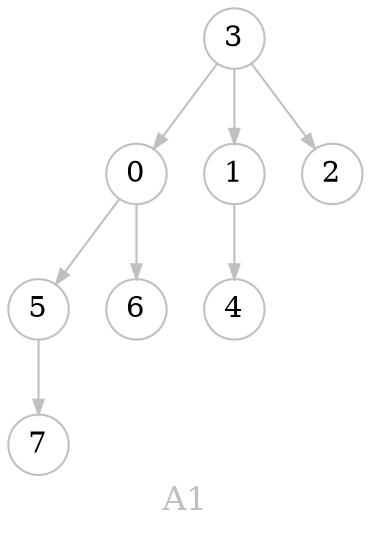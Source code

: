 digraph A1 {
	graph [bgcolor="#ffffff00" fontcolor=grey fontsize=16 label=A1 overlap=false]
	node [color=grey fixedsize=true fontsize=14 shape=circle style=filled width=0.4]
	edge [arrowsize=0.7 color=grey fontcolor=grey fontsize=12]
	node [fillcolor="#ffffff"]
	0
	node [fillcolor="#ffffff"]
	1
	node [fillcolor="#ffffff"]
	2
	node [fillcolor="#ffffff"]
	3
	node [fillcolor="#ffffff"]
	4
	node [fillcolor="#ffffff"]
	5
	node [fillcolor="#ffffff"]
	6
	node [fillcolor="#ffffff"]
	7
	0 -> 5
	0 -> 6
	1 -> 4
	3 -> 0
	3 -> 1
	3 -> 2
	5 -> 7
}
